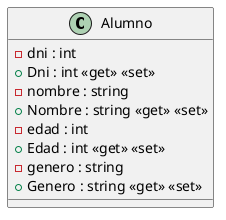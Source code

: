 @startuml
class Alumno {
    - dni : int
    + Dni : int <<get>> <<set>>
    - nombre : string
    + Nombre : string <<get>> <<set>>
    - edad : int
    + Edad : int <<get>> <<set>>
    - genero : string
    + Genero : string <<get>> <<set>>
}
@enduml
